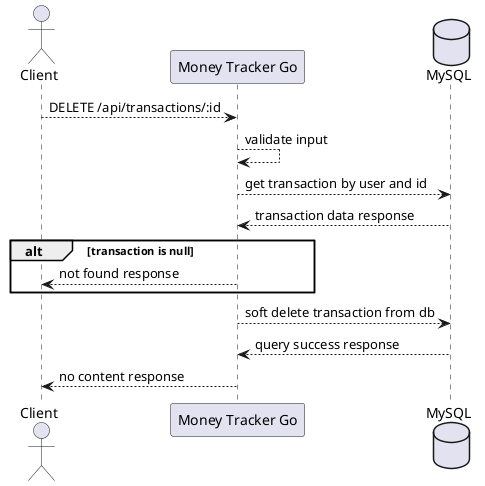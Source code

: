 @startuml Delete Transaction

actor "Client" as client
participant "Money Tracker Go" as server
database "MySQL" as db

client --> server : DELETE /api/transactions/:id
server --> server : validate input
server --> db : get transaction by user and id
db --> server : transaction data response
alt transaction is null
  server --> client : not found response
end
server --> db : soft delete transaction from db
db --> server : query success response
server --> client : no content response

@enduml